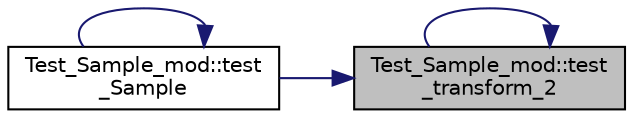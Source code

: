 digraph "Test_Sample_mod::test_transform_2"
{
 // LATEX_PDF_SIZE
  edge [fontname="Helvetica",fontsize="10",labelfontname="Helvetica",labelfontsize="10"];
  node [fontname="Helvetica",fontsize="10",shape=record];
  rankdir="RL";
  Node1 [label="Test_Sample_mod::test\l_transform_2",height=0.2,width=0.4,color="black", fillcolor="grey75", style="filled", fontcolor="black",tooltip="Do Mahalanobis transformation on a normalized correlated sample randomly generated from an MVN distri..."];
  Node1 -> Node2 [dir="back",color="midnightblue",fontsize="10",style="solid",fontname="Helvetica"];
  Node2 [label="Test_Sample_mod::test\l_Sample",height=0.2,width=0.4,color="black", fillcolor="white", style="filled",URL="$namespaceTest__Sample__mod.html#a91b109f0aa7398a5b922aecc1cf52f24",tooltip=" "];
  Node2 -> Node2 [dir="back",color="midnightblue",fontsize="10",style="solid",fontname="Helvetica"];
  Node1 -> Node1 [dir="back",color="midnightblue",fontsize="10",style="solid",fontname="Helvetica"];
}
